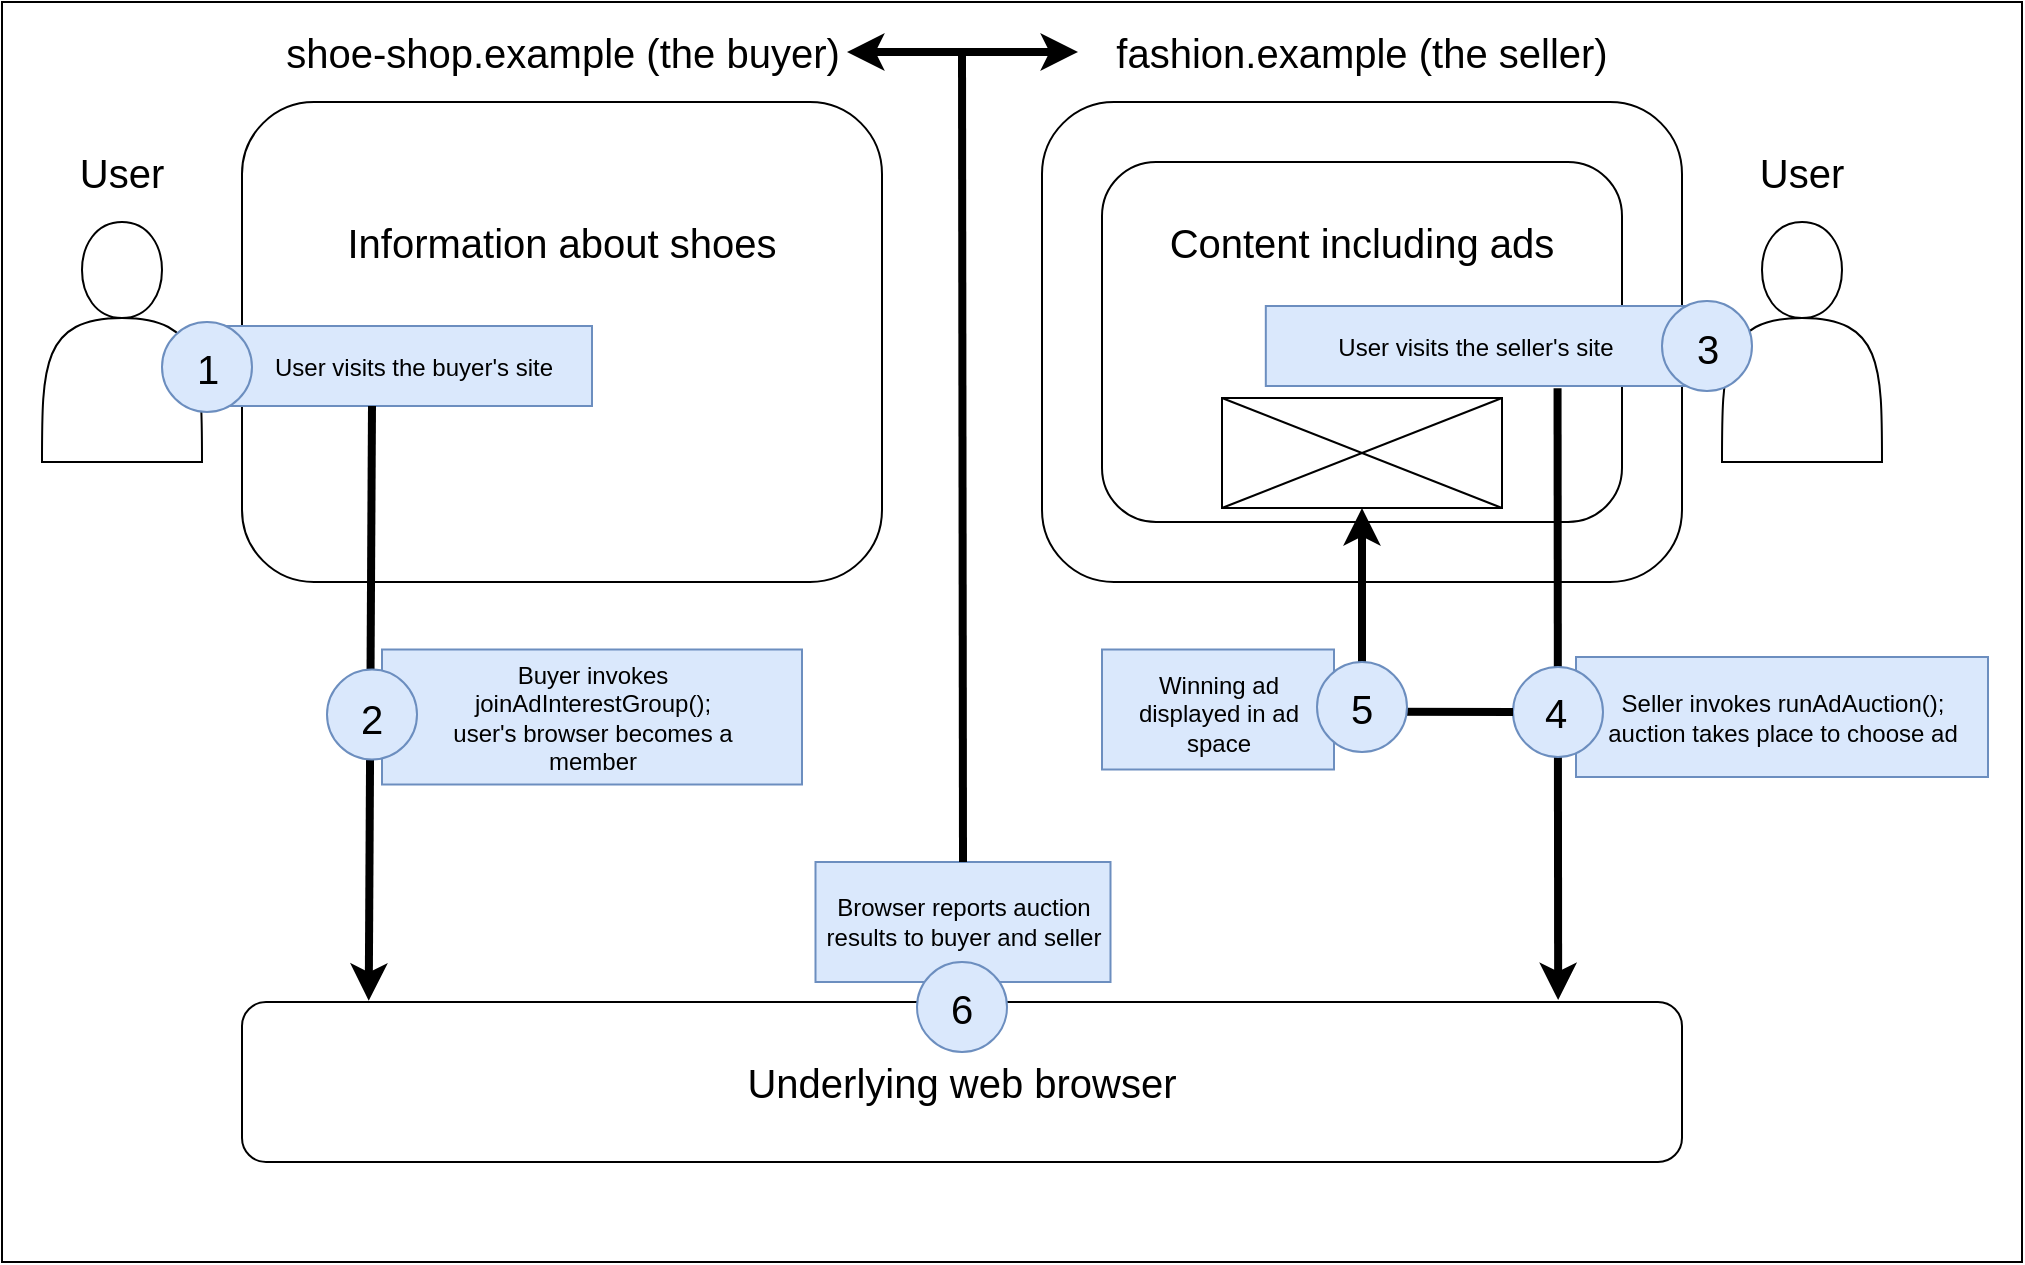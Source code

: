 <mxfile version="24.5.4" type="device">
  <diagram name="Page-1" id="c9h_wGTiAUTUz3Tpb9ft">
    <mxGraphModel dx="1815" dy="856" grid="1" gridSize="10" guides="1" tooltips="1" connect="1" arrows="1" fold="1" page="1" pageScale="1" pageWidth="3300" pageHeight="4681" math="0" shadow="0">
      <root>
        <mxCell id="0" />
        <mxCell id="1" parent="0" />
        <mxCell id="ycFiCpKTPgT0_nN1P7Uy-56" value="" style="rounded=0;whiteSpace=wrap;html=1;" parent="1" vertex="1">
          <mxGeometry y="70" width="1010" height="630" as="geometry" />
        </mxCell>
        <mxCell id="ycFiCpKTPgT0_nN1P7Uy-1" value="" style="rounded=1;whiteSpace=wrap;html=1;" parent="1" vertex="1">
          <mxGeometry x="120" y="120" width="320" height="240" as="geometry" />
        </mxCell>
        <mxCell id="ycFiCpKTPgT0_nN1P7Uy-2" value="" style="rounded=1;whiteSpace=wrap;html=1;" parent="1" vertex="1">
          <mxGeometry x="520" y="120" width="320" height="240" as="geometry" />
        </mxCell>
        <mxCell id="ycFiCpKTPgT0_nN1P7Uy-3" value="&lt;font style=&quot;font-size: 20px;&quot;&gt;shoe-shop.example (the buyer)&lt;/font&gt;" style="text;html=1;strokeColor=none;fillColor=none;align=center;verticalAlign=middle;whiteSpace=wrap;rounded=0;" parent="1" vertex="1">
          <mxGeometry x="137.5" y="80" width="285" height="30" as="geometry" />
        </mxCell>
        <mxCell id="ycFiCpKTPgT0_nN1P7Uy-4" value="&lt;font style=&quot;font-size: 20px;&quot;&gt;fashion.example (the seller)&lt;/font&gt;" style="text;html=1;strokeColor=none;fillColor=none;align=center;verticalAlign=middle;whiteSpace=wrap;rounded=0;" parent="1" vertex="1">
          <mxGeometry x="545" y="80" width="270" height="30" as="geometry" />
        </mxCell>
        <mxCell id="ycFiCpKTPgT0_nN1P7Uy-6" value="&lt;font style=&quot;font-size: 20px;&quot;&gt;Information about shoes&lt;br&gt;&lt;/font&gt;" style="text;html=1;strokeColor=none;fillColor=none;align=center;verticalAlign=middle;whiteSpace=wrap;rounded=0;" parent="1" vertex="1">
          <mxGeometry x="150" y="175" width="260" height="30" as="geometry" />
        </mxCell>
        <mxCell id="ycFiCpKTPgT0_nN1P7Uy-7" value="" style="rounded=1;whiteSpace=wrap;html=1;" parent="1" vertex="1">
          <mxGeometry x="550" y="150" width="260" height="180" as="geometry" />
        </mxCell>
        <mxCell id="ycFiCpKTPgT0_nN1P7Uy-8" value="&lt;font style=&quot;font-size: 20px;&quot;&gt;Content including ads&lt;br&gt;&lt;/font&gt;" style="text;html=1;strokeColor=none;fillColor=none;align=center;verticalAlign=middle;whiteSpace=wrap;rounded=0;" parent="1" vertex="1">
          <mxGeometry x="550" y="175" width="260" height="30" as="geometry" />
        </mxCell>
        <mxCell id="ycFiCpKTPgT0_nN1P7Uy-11" value="" style="shape=actor;whiteSpace=wrap;html=1;" parent="1" vertex="1">
          <mxGeometry x="20" y="180" width="80" height="120" as="geometry" />
        </mxCell>
        <mxCell id="ycFiCpKTPgT0_nN1P7Uy-12" value="" style="rounded=1;whiteSpace=wrap;html=1;" parent="1" vertex="1">
          <mxGeometry x="120" y="570" width="720" height="80" as="geometry" />
        </mxCell>
        <mxCell id="ycFiCpKTPgT0_nN1P7Uy-13" value="&lt;font style=&quot;font-size: 20px;&quot;&gt;Underlying web browser&lt;/font&gt;" style="text;html=1;strokeColor=none;fillColor=none;align=center;verticalAlign=middle;whiteSpace=wrap;rounded=0;" parent="1" vertex="1">
          <mxGeometry x="350" y="595" width="260" height="30" as="geometry" />
        </mxCell>
        <mxCell id="ycFiCpKTPgT0_nN1P7Uy-14" value="" style="shape=actor;whiteSpace=wrap;html=1;" parent="1" vertex="1">
          <mxGeometry x="860" y="180" width="80" height="120" as="geometry" />
        </mxCell>
        <mxCell id="ycFiCpKTPgT0_nN1P7Uy-23" value="" style="group" parent="1" vertex="1" connectable="0">
          <mxGeometry x="80" y="230" width="210" height="45" as="geometry" />
        </mxCell>
        <mxCell id="ycFiCpKTPgT0_nN1P7Uy-19" value="" style="rounded=0;whiteSpace=wrap;html=1;fillColor=#dae8fc;strokeColor=#6c8ebf;" parent="ycFiCpKTPgT0_nN1P7Uy-23" vertex="1">
          <mxGeometry x="20" y="2" width="195" height="40" as="geometry" />
        </mxCell>
        <mxCell id="ycFiCpKTPgT0_nN1P7Uy-20" value="" style="ellipse;whiteSpace=wrap;html=1;aspect=fixed;fillColor=#dae8fc;strokeColor=#6c8ebf;" parent="ycFiCpKTPgT0_nN1P7Uy-23" vertex="1">
          <mxGeometry width="45" height="45" as="geometry" />
        </mxCell>
        <mxCell id="ycFiCpKTPgT0_nN1P7Uy-21" value="&lt;font style=&quot;font-size: 20px;&quot;&gt;1&lt;/font&gt;" style="text;html=1;strokeColor=none;fillColor=none;align=center;verticalAlign=middle;whiteSpace=wrap;rounded=0;" parent="ycFiCpKTPgT0_nN1P7Uy-23" vertex="1">
          <mxGeometry x="12.5" y="7.5" width="20" height="30" as="geometry" />
        </mxCell>
        <mxCell id="ycFiCpKTPgT0_nN1P7Uy-22" value="&lt;div&gt;User visits the buyer&#39;s site&lt;br&gt;&lt;/div&gt;" style="text;html=1;strokeColor=none;fillColor=none;align=center;verticalAlign=middle;whiteSpace=wrap;rounded=0;" parent="ycFiCpKTPgT0_nN1P7Uy-23" vertex="1">
          <mxGeometry x="45" y="7.5" width="162" height="30" as="geometry" />
        </mxCell>
        <mxCell id="ycFiCpKTPgT0_nN1P7Uy-28" value="&lt;font style=&quot;font-size: 20px;&quot;&gt;User&lt;/font&gt;" style="text;html=1;strokeColor=none;fillColor=none;align=center;verticalAlign=middle;whiteSpace=wrap;rounded=0;" parent="1" vertex="1">
          <mxGeometry x="30" y="140" width="60" height="30" as="geometry" />
        </mxCell>
        <mxCell id="ycFiCpKTPgT0_nN1P7Uy-29" value="&lt;font style=&quot;font-size: 20px;&quot;&gt;User&lt;/font&gt;" style="text;html=1;strokeColor=none;fillColor=none;align=center;verticalAlign=middle;whiteSpace=wrap;rounded=0;" parent="1" vertex="1">
          <mxGeometry x="870" y="140" width="60" height="30" as="geometry" />
        </mxCell>
        <mxCell id="ycFiCpKTPgT0_nN1P7Uy-31" value="" style="endArrow=classic;html=1;rounded=0;exitX=0.5;exitY=1;exitDx=0;exitDy=0;entryX=0.088;entryY=-0.008;entryDx=0;entryDy=0;entryPerimeter=0;strokeWidth=4;" parent="1" target="ycFiCpKTPgT0_nN1P7Uy-12" edge="1">
          <mxGeometry width="50" height="50" relative="1" as="geometry">
            <mxPoint x="185" y="272" as="sourcePoint" />
            <mxPoint x="640" y="300" as="targetPoint" />
          </mxGeometry>
        </mxCell>
        <mxCell id="ycFiCpKTPgT0_nN1P7Uy-33" value="" style="rounded=0;whiteSpace=wrap;html=1;fillColor=#dae8fc;strokeColor=#6c8ebf;" parent="1" vertex="1">
          <mxGeometry x="190" y="393.75" width="210" height="67.5" as="geometry" />
        </mxCell>
        <mxCell id="ycFiCpKTPgT0_nN1P7Uy-32" value="Buyer invokes joinAdInterestGroup(); user&#39;s browser becomes a member" style="text;html=1;strokeColor=none;fillColor=none;align=center;verticalAlign=middle;whiteSpace=wrap;rounded=0;" parent="1" vertex="1">
          <mxGeometry x="217.5" y="412.5" width="155" height="30" as="geometry" />
        </mxCell>
        <mxCell id="ycFiCpKTPgT0_nN1P7Uy-47" value="" style="endArrow=classic;html=1;rounded=0;exitX=0.683;exitY=1.027;exitDx=0;exitDy=0;entryX=0.914;entryY=-0.012;entryDx=0;entryDy=0;entryPerimeter=0;strokeWidth=4;exitPerimeter=0;" parent="1" source="0Dv5b2UB0oM8Ka6Bm6Yp-5" target="ycFiCpKTPgT0_nN1P7Uy-12" edge="1">
          <mxGeometry width="50" height="50" relative="1" as="geometry">
            <mxPoint x="995" y="307.5" as="sourcePoint" />
            <mxPoint x="982.5" y="446" as="targetPoint" />
          </mxGeometry>
        </mxCell>
        <mxCell id="ycFiCpKTPgT0_nN1P7Uy-48" value="" style="rounded=0;whiteSpace=wrap;html=1;fillColor=#dae8fc;strokeColor=#6c8ebf;" parent="1" vertex="1">
          <mxGeometry x="787" y="397.5" width="206" height="60" as="geometry" />
        </mxCell>
        <mxCell id="ycFiCpKTPgT0_nN1P7Uy-49" value="Seller invokes runAdAuction(); auction takes place to choose ad" style="text;html=1;strokeColor=none;fillColor=none;align=center;verticalAlign=middle;whiteSpace=wrap;rounded=0;" parent="1" vertex="1">
          <mxGeometry x="800.5" y="410" width="179" height="35" as="geometry" />
        </mxCell>
        <mxCell id="ycFiCpKTPgT0_nN1P7Uy-25" value="" style="ellipse;whiteSpace=wrap;html=1;aspect=fixed;fillColor=#dae8fc;strokeColor=#6c8ebf;" parent="1" vertex="1">
          <mxGeometry x="162.5" y="403.75" width="45" height="45" as="geometry" />
        </mxCell>
        <mxCell id="ycFiCpKTPgT0_nN1P7Uy-26" value="&lt;font style=&quot;font-size: 20px;&quot;&gt;2&lt;/font&gt;" style="text;html=1;strokeColor=none;fillColor=none;align=center;verticalAlign=middle;whiteSpace=wrap;rounded=0;" parent="1" vertex="1">
          <mxGeometry x="175" y="412.5" width="20" height="30" as="geometry" />
        </mxCell>
        <mxCell id="ycFiCpKTPgT0_nN1P7Uy-40" value="" style="ellipse;whiteSpace=wrap;html=1;aspect=fixed;fillColor=#dae8fc;strokeColor=#6c8ebf;" parent="1" vertex="1">
          <mxGeometry x="755.5" y="402.5" width="45" height="45" as="geometry" />
        </mxCell>
        <mxCell id="ycFiCpKTPgT0_nN1P7Uy-41" value="&lt;font style=&quot;font-size: 20px;&quot;&gt;4&lt;/font&gt;" style="text;html=1;strokeColor=none;fillColor=none;align=center;verticalAlign=middle;whiteSpace=wrap;rounded=0;" parent="1" vertex="1">
          <mxGeometry x="767" y="410" width="20" height="30" as="geometry" />
        </mxCell>
        <mxCell id="0Dv5b2UB0oM8Ka6Bm6Yp-4" value="" style="group" parent="1" vertex="1" connectable="0">
          <mxGeometry x="610" y="220" width="253.455" height="45" as="geometry" />
        </mxCell>
        <mxCell id="0Dv5b2UB0oM8Ka6Bm6Yp-5" value="" style="rounded=0;whiteSpace=wrap;html=1;fillColor=#dae8fc;strokeColor=#6c8ebf;" parent="0Dv5b2UB0oM8Ka6Bm6Yp-4" vertex="1">
          <mxGeometry x="21.905" y="2" width="213.571" height="40" as="geometry" />
        </mxCell>
        <mxCell id="0Dv5b2UB0oM8Ka6Bm6Yp-6" value="" style="ellipse;whiteSpace=wrap;html=1;aspect=fixed;fillColor=#dae8fc;strokeColor=#6c8ebf;" parent="0Dv5b2UB0oM8Ka6Bm6Yp-4" vertex="1">
          <mxGeometry x="220" y="-0.5" width="45" height="45" as="geometry" />
        </mxCell>
        <mxCell id="0Dv5b2UB0oM8Ka6Bm6Yp-7" value="3" style="text;html=1;strokeColor=none;fillColor=none;align=center;verticalAlign=middle;whiteSpace=wrap;rounded=0;fontSize=20;" parent="0Dv5b2UB0oM8Ka6Bm6Yp-4" vertex="1">
          <mxGeometry x="231.55" y="7.5" width="21.905" height="30" as="geometry" />
        </mxCell>
        <mxCell id="tll-o3Sr6pA4o-APFcsz-6" value="&lt;div&gt;User visits the seller&#39;s site&lt;br&gt;&lt;/div&gt;" style="text;html=1;strokeColor=none;fillColor=none;align=center;verticalAlign=middle;whiteSpace=wrap;rounded=0;" vertex="1" parent="0Dv5b2UB0oM8Ka6Bm6Yp-4">
          <mxGeometry x="45.73" y="7.5" width="162" height="30" as="geometry" />
        </mxCell>
        <mxCell id="tll-o3Sr6pA4o-APFcsz-7" value="" style="rounded=0;whiteSpace=wrap;html=1;" vertex="1" parent="1">
          <mxGeometry x="610" y="268" width="140" height="55" as="geometry" />
        </mxCell>
        <mxCell id="tll-o3Sr6pA4o-APFcsz-8" value="" style="endArrow=none;html=1;rounded=0;entryX=1;entryY=0;entryDx=0;entryDy=0;exitX=0;exitY=1;exitDx=0;exitDy=0;" edge="1" parent="1" source="tll-o3Sr6pA4o-APFcsz-7" target="tll-o3Sr6pA4o-APFcsz-7">
          <mxGeometry width="50" height="50" relative="1" as="geometry">
            <mxPoint x="540" y="410" as="sourcePoint" />
            <mxPoint x="590" y="360" as="targetPoint" />
          </mxGeometry>
        </mxCell>
        <mxCell id="tll-o3Sr6pA4o-APFcsz-9" value="" style="endArrow=none;html=1;rounded=0;entryX=0;entryY=0;entryDx=0;entryDy=0;exitX=1;exitY=1;exitDx=0;exitDy=0;" edge="1" parent="1" source="tll-o3Sr6pA4o-APFcsz-7" target="tll-o3Sr6pA4o-APFcsz-7">
          <mxGeometry width="50" height="50" relative="1" as="geometry">
            <mxPoint x="620" y="333" as="sourcePoint" />
            <mxPoint x="760" y="278" as="targetPoint" />
          </mxGeometry>
        </mxCell>
        <mxCell id="tll-o3Sr6pA4o-APFcsz-11" value="" style="endArrow=none;html=1;rounded=0;exitX=0;exitY=0.5;exitDx=0;exitDy=0;entryX=0.618;entryY=0.563;entryDx=0;entryDy=0;entryPerimeter=0;strokeWidth=4;" edge="1" parent="1" source="ycFiCpKTPgT0_nN1P7Uy-40" target="ycFiCpKTPgT0_nN1P7Uy-56">
          <mxGeometry width="50" height="50" relative="1" as="geometry">
            <mxPoint x="540" y="410" as="sourcePoint" />
            <mxPoint x="590" y="360" as="targetPoint" />
          </mxGeometry>
        </mxCell>
        <mxCell id="tll-o3Sr6pA4o-APFcsz-12" value="" style="endArrow=classic;html=1;rounded=0;entryX=0.5;entryY=1;entryDx=0;entryDy=0;strokeWidth=4;" edge="1" parent="1" target="tll-o3Sr6pA4o-APFcsz-7">
          <mxGeometry width="50" height="50" relative="1" as="geometry">
            <mxPoint x="680" y="420" as="sourcePoint" />
            <mxPoint x="590" y="360" as="targetPoint" />
          </mxGeometry>
        </mxCell>
        <mxCell id="tll-o3Sr6pA4o-APFcsz-16" value="" style="rounded=0;whiteSpace=wrap;html=1;fillColor=#dae8fc;strokeColor=#6c8ebf;" vertex="1" parent="1">
          <mxGeometry x="550" y="393.75" width="116" height="60" as="geometry" />
        </mxCell>
        <mxCell id="tll-o3Sr6pA4o-APFcsz-17" value="Winning ad displayed in ad space" style="text;html=1;strokeColor=none;fillColor=none;align=center;verticalAlign=middle;whiteSpace=wrap;rounded=0;" vertex="1" parent="1">
          <mxGeometry x="551.75" y="408.75" width="112.5" height="35" as="geometry" />
        </mxCell>
        <mxCell id="tll-o3Sr6pA4o-APFcsz-13" value="" style="ellipse;whiteSpace=wrap;html=1;aspect=fixed;fillColor=#dae8fc;strokeColor=#6c8ebf;" vertex="1" parent="1">
          <mxGeometry x="657.5" y="400" width="45" height="45" as="geometry" />
        </mxCell>
        <mxCell id="tll-o3Sr6pA4o-APFcsz-15" value="&lt;font style=&quot;font-size: 20px;&quot;&gt;5&lt;/font&gt;" style="text;html=1;strokeColor=none;fillColor=none;align=center;verticalAlign=middle;whiteSpace=wrap;rounded=0;" vertex="1" parent="1">
          <mxGeometry x="670" y="407.5" width="20" height="30" as="geometry" />
        </mxCell>
        <mxCell id="tll-o3Sr6pA4o-APFcsz-22" value="Winning ad displayed in ad space" style="text;html=1;strokeColor=none;fillColor=none;align=center;verticalAlign=middle;whiteSpace=wrap;rounded=0;" vertex="1" parent="1">
          <mxGeometry x="424.25" y="512.5" width="112.5" height="35" as="geometry" />
        </mxCell>
        <mxCell id="tll-o3Sr6pA4o-APFcsz-23" value="" style="rounded=0;whiteSpace=wrap;html=1;fillColor=#dae8fc;strokeColor=#6c8ebf;" vertex="1" parent="1">
          <mxGeometry x="406.75" y="500" width="147.5" height="60" as="geometry" />
        </mxCell>
        <mxCell id="tll-o3Sr6pA4o-APFcsz-20" value="" style="ellipse;whiteSpace=wrap;html=1;aspect=fixed;fillColor=#dae8fc;strokeColor=#6c8ebf;" vertex="1" parent="1">
          <mxGeometry x="457.5" y="550" width="45" height="45" as="geometry" />
        </mxCell>
        <mxCell id="tll-o3Sr6pA4o-APFcsz-21" value="&lt;font style=&quot;font-size: 20px;&quot;&gt;6&lt;/font&gt;" style="text;html=1;strokeColor=none;fillColor=none;align=center;verticalAlign=middle;whiteSpace=wrap;rounded=0;" vertex="1" parent="1">
          <mxGeometry x="470" y="557.5" width="20" height="30" as="geometry" />
        </mxCell>
        <mxCell id="tll-o3Sr6pA4o-APFcsz-24" value="Browser reports auction results to buyer and seller" style="text;html=1;strokeColor=none;fillColor=none;align=center;verticalAlign=middle;whiteSpace=wrap;rounded=0;" vertex="1" parent="1">
          <mxGeometry x="406.75" y="512.5" width="147.5" height="35" as="geometry" />
        </mxCell>
        <mxCell id="tll-o3Sr6pA4o-APFcsz-25" value="" style="endArrow=none;html=1;rounded=0;exitX=0.5;exitY=0;exitDx=0;exitDy=0;strokeWidth=4;" edge="1" parent="1" source="tll-o3Sr6pA4o-APFcsz-23">
          <mxGeometry width="50" height="50" relative="1" as="geometry">
            <mxPoint x="766" y="435" as="sourcePoint" />
            <mxPoint x="480" y="95" as="targetPoint" />
          </mxGeometry>
        </mxCell>
        <mxCell id="tll-o3Sr6pA4o-APFcsz-26" value="" style="endArrow=classic;startArrow=classic;html=1;rounded=0;exitX=1;exitY=0.5;exitDx=0;exitDy=0;strokeWidth=4;" edge="1" parent="1" source="ycFiCpKTPgT0_nN1P7Uy-3">
          <mxGeometry width="50" height="50" relative="1" as="geometry">
            <mxPoint x="540" y="410" as="sourcePoint" />
            <mxPoint x="538" y="95" as="targetPoint" />
          </mxGeometry>
        </mxCell>
      </root>
    </mxGraphModel>
  </diagram>
</mxfile>

